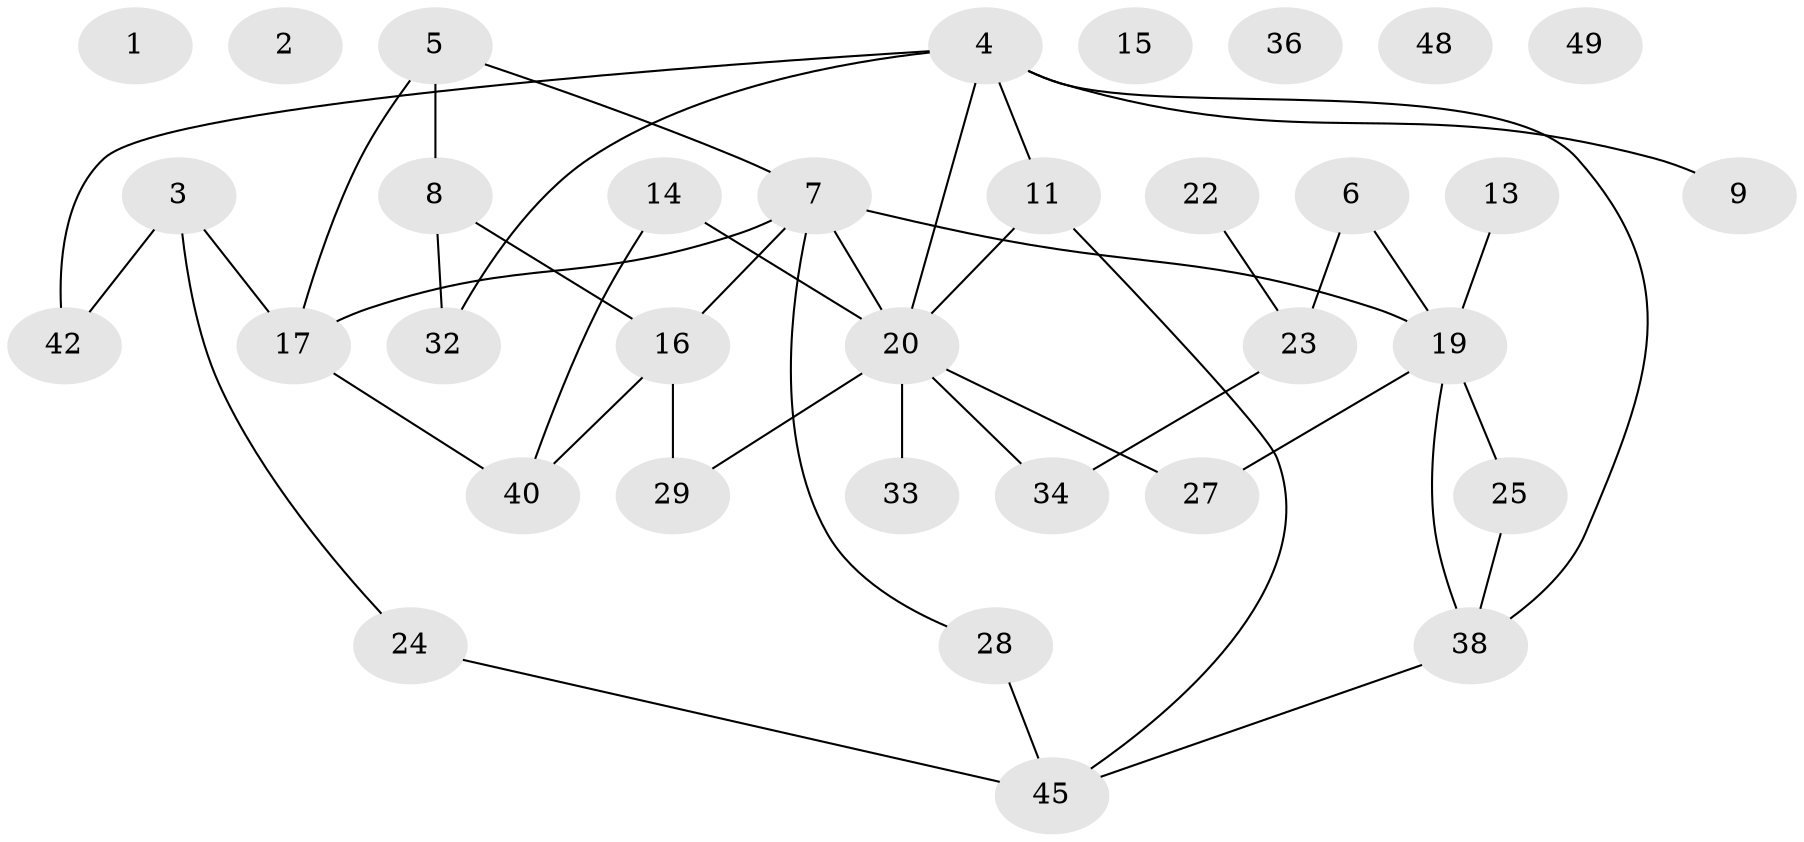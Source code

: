 // original degree distribution, {0: 0.11320754716981132, 3: 0.18867924528301888, 2: 0.32075471698113206, 4: 0.1320754716981132, 1: 0.16981132075471697, 7: 0.018867924528301886, 6: 0.018867924528301886, 5: 0.03773584905660377}
// Generated by graph-tools (version 1.1) at 2025/41/03/06/25 10:41:20]
// undirected, 34 vertices, 42 edges
graph export_dot {
graph [start="1"]
  node [color=gray90,style=filled];
  1;
  2;
  3 [super="+12"];
  4 [super="+30"];
  5 [super="+10"];
  6 [super="+21"];
  7 [super="+53"];
  8 [super="+47"];
  9 [super="+51"];
  11 [super="+37"];
  13 [super="+52"];
  14;
  15;
  16 [super="+26"];
  17 [super="+18"];
  19 [super="+44"];
  20 [super="+35"];
  22;
  23 [super="+39"];
  24 [super="+31"];
  25;
  27;
  28 [super="+46"];
  29;
  32 [super="+50"];
  33;
  34;
  36;
  38 [super="+43"];
  40 [super="+41"];
  42;
  45;
  48;
  49;
  3 -- 42;
  3 -- 17;
  3 -- 24;
  4 -- 38;
  4 -- 9;
  4 -- 42;
  4 -- 32;
  4 -- 20;
  4 -- 11;
  5 -- 8;
  5 -- 17;
  5 -- 7;
  6 -- 19;
  6 -- 23;
  7 -- 16;
  7 -- 20 [weight=2];
  7 -- 19;
  7 -- 17;
  7 -- 28;
  8 -- 16;
  8 -- 32;
  11 -- 45;
  11 -- 20;
  13 -- 19;
  14 -- 20;
  14 -- 40;
  16 -- 40;
  16 -- 29;
  17 -- 40;
  19 -- 25;
  19 -- 27;
  19 -- 38;
  20 -- 27;
  20 -- 33;
  20 -- 34;
  20 -- 29;
  22 -- 23;
  23 -- 34;
  24 -- 45;
  25 -- 38;
  28 -- 45;
  38 -- 45;
}
